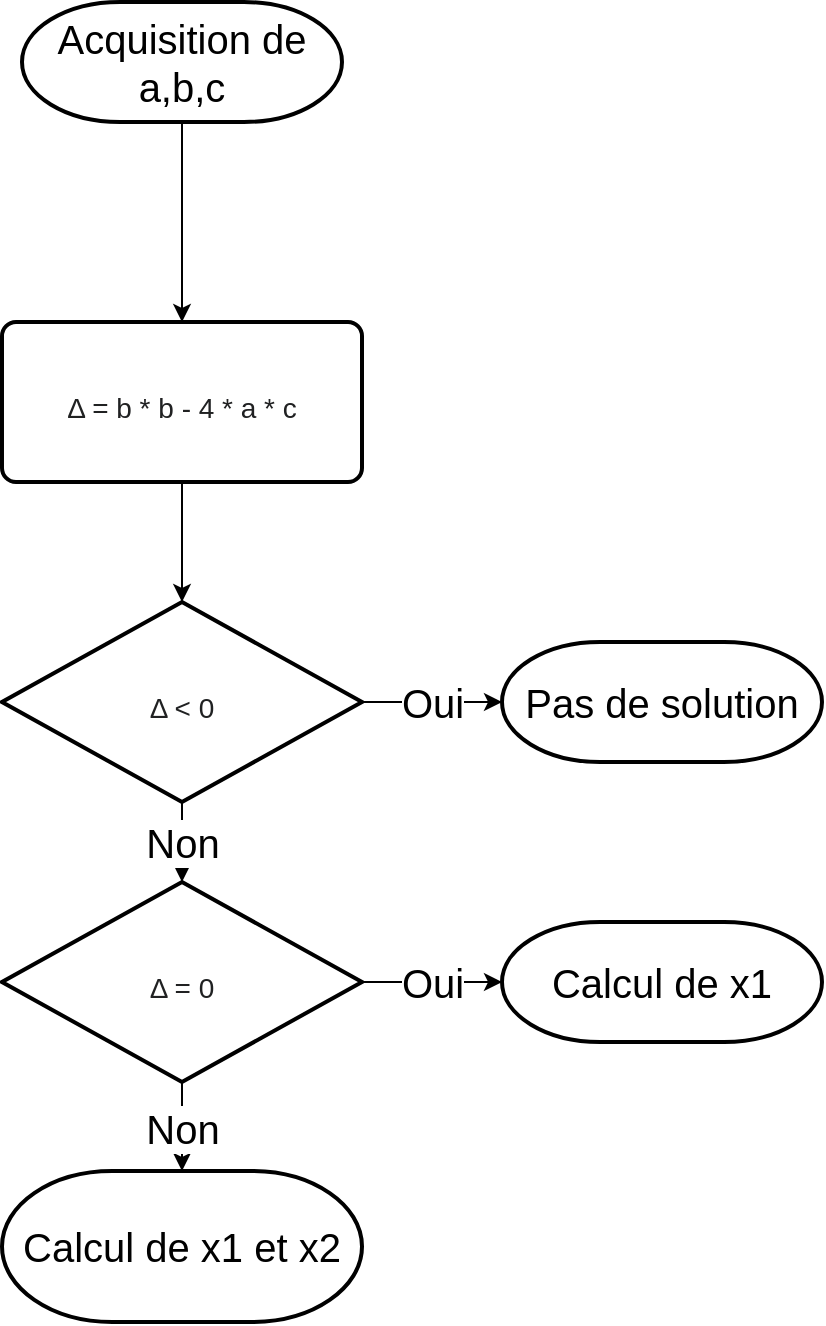 <mxfile version="15.4.0" type="google"><diagram id="C5RBs43oDa-KdzZeNtuy" name="Page-1"><mxGraphModel dx="1209" dy="634" grid="1" gridSize="10" guides="1" tooltips="1" connect="1" arrows="1" fold="1" page="1" pageScale="1" pageWidth="827" pageHeight="1169" math="0" shadow="0"><root><mxCell id="WIyWlLk6GJQsqaUBKTNV-0"/><mxCell id="WIyWlLk6GJQsqaUBKTNV-1" parent="WIyWlLk6GJQsqaUBKTNV-0"/><mxCell id="9iMTds-VMXKP3BjNEQQL-2" value="" style="edgeStyle=orthogonalEdgeStyle;rounded=0;orthogonalLoop=1;jettySize=auto;html=1;fontSize=20;" edge="1" parent="WIyWlLk6GJQsqaUBKTNV-1" source="9iMTds-VMXKP3BjNEQQL-0" target="9iMTds-VMXKP3BjNEQQL-1"><mxGeometry relative="1" as="geometry"/></mxCell><mxCell id="9iMTds-VMXKP3BjNEQQL-0" value="&lt;span style=&quot;color: rgb(32 , 33 , 34) ; font-family: sans-serif ; font-size: 14px ; background-color: rgb(255 , 255 , 255)&quot;&gt;Δ = b * b - 4 * a * c&lt;/span&gt;" style="rounded=1;whiteSpace=wrap;html=1;absoluteArcSize=1;arcSize=14;strokeWidth=2;fontSize=20;" vertex="1" parent="WIyWlLk6GJQsqaUBKTNV-1"><mxGeometry x="260" y="260" width="180" height="80" as="geometry"/></mxCell><mxCell id="9iMTds-VMXKP3BjNEQQL-4" value="Non&lt;br&gt;" style="edgeStyle=orthogonalEdgeStyle;rounded=0;orthogonalLoop=1;jettySize=auto;html=1;fontSize=20;" edge="1" parent="WIyWlLk6GJQsqaUBKTNV-1" source="9iMTds-VMXKP3BjNEQQL-1" target="9iMTds-VMXKP3BjNEQQL-3"><mxGeometry relative="1" as="geometry"/></mxCell><mxCell id="9iMTds-VMXKP3BjNEQQL-12" value="Oui" style="edgeStyle=orthogonalEdgeStyle;rounded=0;orthogonalLoop=1;jettySize=auto;html=1;fontSize=20;" edge="1" parent="WIyWlLk6GJQsqaUBKTNV-1" source="9iMTds-VMXKP3BjNEQQL-1" target="9iMTds-VMXKP3BjNEQQL-7"><mxGeometry relative="1" as="geometry"/></mxCell><mxCell id="9iMTds-VMXKP3BjNEQQL-1" value="&lt;span style=&quot;color: rgb(32 , 33 , 34) ; font-family: sans-serif ; font-size: 14px ; background-color: rgb(255 , 255 , 255)&quot;&gt;Δ &amp;lt; 0&lt;/span&gt;" style="strokeWidth=2;html=1;shape=mxgraph.flowchart.decision;whiteSpace=wrap;fontSize=20;" vertex="1" parent="WIyWlLk6GJQsqaUBKTNV-1"><mxGeometry x="260" y="400" width="180" height="100" as="geometry"/></mxCell><mxCell id="9iMTds-VMXKP3BjNEQQL-10" value="Non" style="edgeStyle=orthogonalEdgeStyle;rounded=0;orthogonalLoop=1;jettySize=auto;html=1;fontSize=20;" edge="1" parent="WIyWlLk6GJQsqaUBKTNV-1" source="9iMTds-VMXKP3BjNEQQL-3" target="9iMTds-VMXKP3BjNEQQL-9"><mxGeometry relative="1" as="geometry"/></mxCell><mxCell id="9iMTds-VMXKP3BjNEQQL-11" value="Oui" style="edgeStyle=orthogonalEdgeStyle;rounded=0;orthogonalLoop=1;jettySize=auto;html=1;fontSize=20;" edge="1" parent="WIyWlLk6GJQsqaUBKTNV-1" source="9iMTds-VMXKP3BjNEQQL-3" target="9iMTds-VMXKP3BjNEQQL-8"><mxGeometry relative="1" as="geometry"/></mxCell><mxCell id="9iMTds-VMXKP3BjNEQQL-3" value="&lt;span style=&quot;color: rgb(32 , 33 , 34) ; font-family: sans-serif ; font-size: 14px ; background-color: rgb(255 , 255 , 255)&quot;&gt;Δ = 0&lt;/span&gt;" style="strokeWidth=2;html=1;shape=mxgraph.flowchart.decision;whiteSpace=wrap;fontSize=20;" vertex="1" parent="WIyWlLk6GJQsqaUBKTNV-1"><mxGeometry x="260" y="540" width="180" height="100" as="geometry"/></mxCell><mxCell id="9iMTds-VMXKP3BjNEQQL-7" value="Pas de solution" style="strokeWidth=2;html=1;shape=mxgraph.flowchart.terminator;whiteSpace=wrap;fontSize=20;" vertex="1" parent="WIyWlLk6GJQsqaUBKTNV-1"><mxGeometry x="510" y="420" width="160" height="60" as="geometry"/></mxCell><mxCell id="9iMTds-VMXKP3BjNEQQL-8" value="Calcul de x1" style="strokeWidth=2;html=1;shape=mxgraph.flowchart.terminator;whiteSpace=wrap;fontSize=20;" vertex="1" parent="WIyWlLk6GJQsqaUBKTNV-1"><mxGeometry x="510" y="560" width="160" height="60" as="geometry"/></mxCell><mxCell id="9iMTds-VMXKP3BjNEQQL-9" value="Calcul de x1 et x2" style="strokeWidth=2;html=1;shape=mxgraph.flowchart.terminator;whiteSpace=wrap;fontSize=20;" vertex="1" parent="WIyWlLk6GJQsqaUBKTNV-1"><mxGeometry x="260" y="684.5" width="180" height="75.5" as="geometry"/></mxCell><mxCell id="9iMTds-VMXKP3BjNEQQL-14" value="" style="edgeStyle=orthogonalEdgeStyle;rounded=0;orthogonalLoop=1;jettySize=auto;html=1;fontSize=20;" edge="1" parent="WIyWlLk6GJQsqaUBKTNV-1" source="9iMTds-VMXKP3BjNEQQL-13" target="9iMTds-VMXKP3BjNEQQL-0"><mxGeometry relative="1" as="geometry"/></mxCell><mxCell id="9iMTds-VMXKP3BjNEQQL-13" value="Acquisition de a,b,c" style="strokeWidth=2;html=1;shape=mxgraph.flowchart.terminator;whiteSpace=wrap;fontSize=20;" vertex="1" parent="WIyWlLk6GJQsqaUBKTNV-1"><mxGeometry x="270" y="100" width="160" height="60" as="geometry"/></mxCell></root></mxGraphModel></diagram></mxfile>